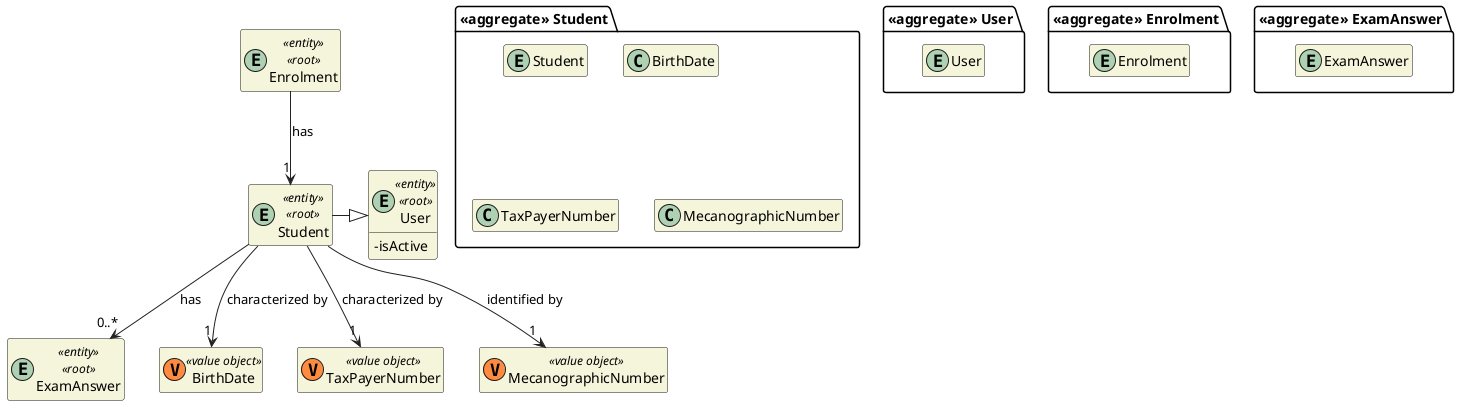 @startuml DM-STUDENT
'https://plantuml.com/class-diagram

skinparam classAttributeIconSize 0
hide empty attributes
hide empty methods
skinparam classBackgroundColor beige
skinparam ArrowColor #222222

package "<<aggregate>> User" {
    entity User
}

entity User <<entity>> <<root>> {
  - isActive
}

package "<<aggregate>> Enrolment" {
  entity Enrolment
}

entity Enrolment <<entity>> <<root>> {
}

package "<<aggregate>> ExamAnswer" {
  entity ExamAnswer
}

entity ExamAnswer <<entity>> <<root>> {
}

package "<<aggregate>> Student" {
  entity Student

  class BirthDate
  class TaxPayerNumber
  class MecanographicNumber
}

entity Student <<entity>> <<root>> {
}

class BirthDate <<(V,#FF8B40) value object>> {}
class TaxPayerNumber <<(V,#FF8B40) value object>> {}
class MecanographicNumber <<(V,#FF8B40) value object>> {}

Student --> "1" BirthDate : characterized by
Student --> "1" TaxPayerNumber : characterized by
Student --> "1" MecanographicNumber : identified by

Student -|> User

Enrolment --> "1" Student : has

Student --> "0..*" ExamAnswer : has

@enduml
